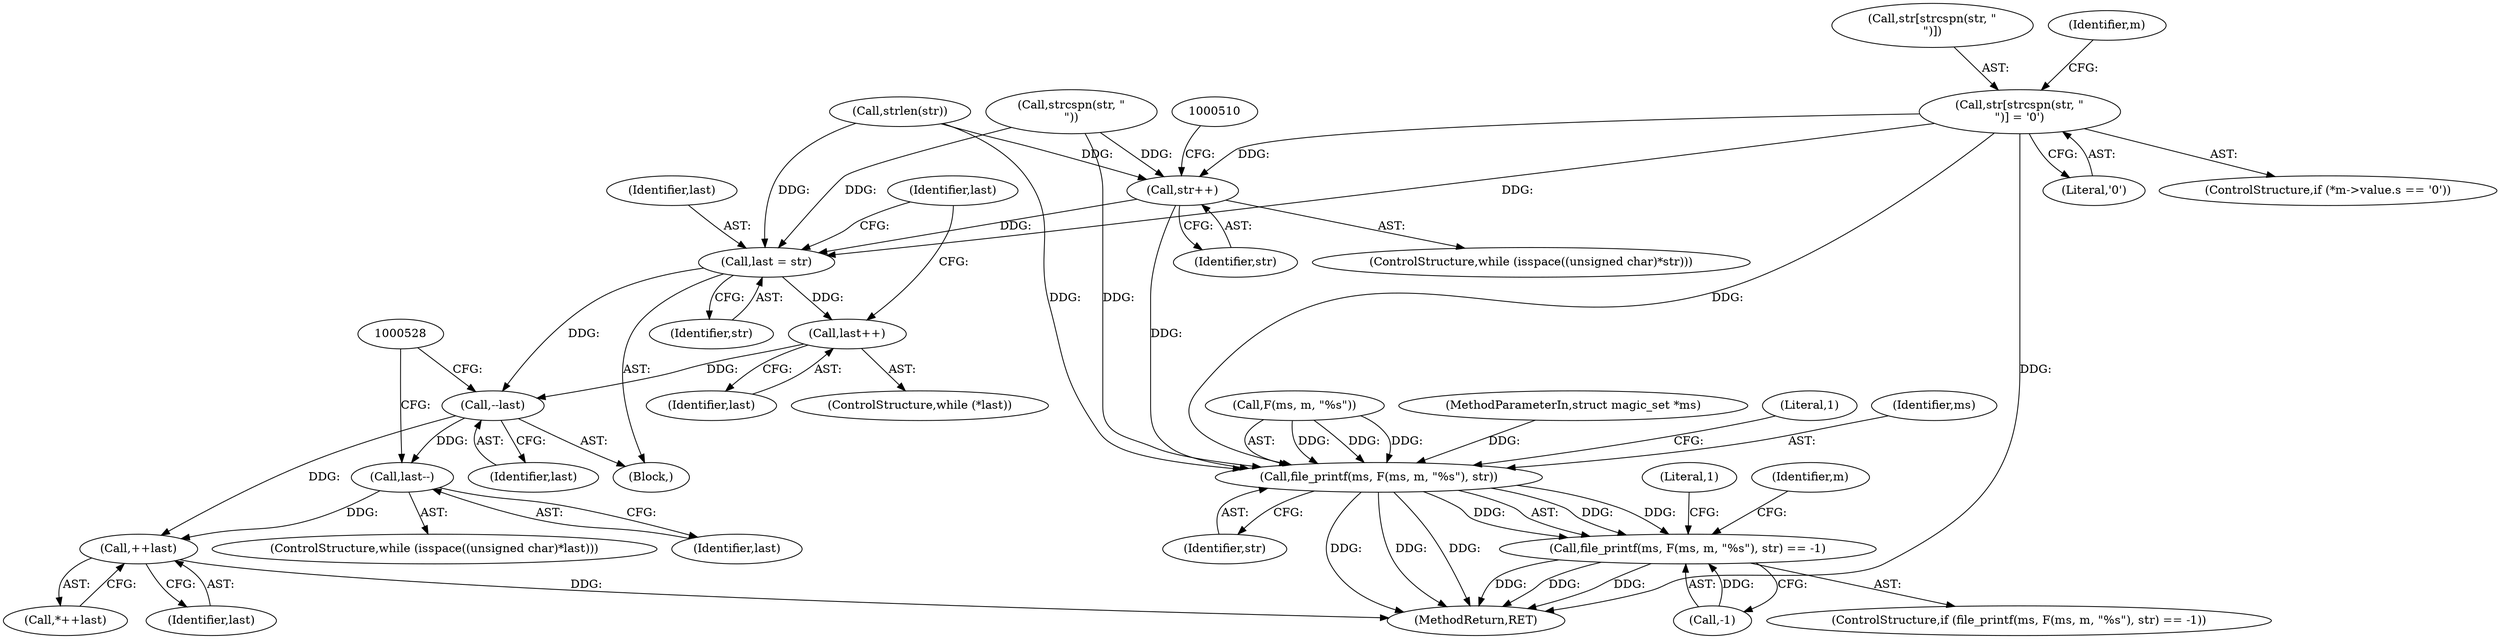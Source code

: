 digraph "0_file_4a284c89d6ef11aca34da65da7d673050a5ea320_5@API" {
"1000492" [label="(Call,str[strcspn(str, \"\n\")] = '\0')"];
"1000513" [label="(Call,str++)"];
"1000515" [label="(Call,last = str)"];
"1000521" [label="(Call,last++)"];
"1000523" [label="(Call,--last)"];
"1000531" [label="(Call,last--)"];
"1000535" [label="(Call,++last)"];
"1000540" [label="(Call,file_printf(ms, F(ms, m, \"%s\"), str))"];
"1000539" [label="(Call,file_printf(ms, F(ms, m, \"%s\"), str) == -1)"];
"1000498" [label="(Literal,'\0')"];
"1000534" [label="(Call,*++last)"];
"1000513" [label="(Call,str++)"];
"1000522" [label="(Identifier,last)"];
"1000523" [label="(Call,--last)"];
"1000518" [label="(ControlStructure,while (*last))"];
"1000492" [label="(Call,str[strcspn(str, \"\n\")] = '\0')"];
"1000551" [label="(Literal,1)"];
"1000524" [label="(Identifier,last)"];
"1000515" [label="(Call,last = str)"];
"1000521" [label="(Call,last++)"];
"1000546" [label="(Identifier,str)"];
"1000542" [label="(Call,F(ms, m, \"%s\"))"];
"1000547" [label="(Call,-1)"];
"1000493" [label="(Call,str[strcspn(str, \"\n\")])"];
"1000540" [label="(Call,file_printf(ms, F(ms, m, \"%s\"), str))"];
"1000514" [label="(Identifier,str)"];
"1001042" [label="(MethodReturn,RET)"];
"1000102" [label="(MethodParameterIn,struct magic_set *ms)"];
"1000525" [label="(ControlStructure,while (isspace((unsigned char)*last)))"];
"1000516" [label="(Identifier,last)"];
"1000532" [label="(Identifier,last)"];
"1000502" [label="(Identifier,m)"];
"1000481" [label="(Call,strlen(str))"];
"1000536" [label="(Identifier,last)"];
"1000507" [label="(ControlStructure,while (isspace((unsigned char)*str)))"];
"1000555" [label="(Identifier,m)"];
"1000505" [label="(Block,)"];
"1000548" [label="(Literal,1)"];
"1000539" [label="(Call,file_printf(ms, F(ms, m, \"%s\"), str) == -1)"];
"1000520" [label="(Identifier,last)"];
"1000538" [label="(ControlStructure,if (file_printf(ms, F(ms, m, \"%s\"), str) == -1))"];
"1000535" [label="(Call,++last)"];
"1000483" [label="(ControlStructure,if (*m->value.s == '\0'))"];
"1000517" [label="(Identifier,str)"];
"1000531" [label="(Call,last--)"];
"1000541" [label="(Identifier,ms)"];
"1000495" [label="(Call,strcspn(str, \"\n\"))"];
"1000492" -> "1000483"  [label="AST: "];
"1000492" -> "1000498"  [label="CFG: "];
"1000493" -> "1000492"  [label="AST: "];
"1000498" -> "1000492"  [label="AST: "];
"1000502" -> "1000492"  [label="CFG: "];
"1000492" -> "1001042"  [label="DDG: "];
"1000492" -> "1000513"  [label="DDG: "];
"1000492" -> "1000515"  [label="DDG: "];
"1000492" -> "1000540"  [label="DDG: "];
"1000513" -> "1000507"  [label="AST: "];
"1000513" -> "1000514"  [label="CFG: "];
"1000514" -> "1000513"  [label="AST: "];
"1000510" -> "1000513"  [label="CFG: "];
"1000495" -> "1000513"  [label="DDG: "];
"1000481" -> "1000513"  [label="DDG: "];
"1000513" -> "1000515"  [label="DDG: "];
"1000513" -> "1000540"  [label="DDG: "];
"1000515" -> "1000505"  [label="AST: "];
"1000515" -> "1000517"  [label="CFG: "];
"1000516" -> "1000515"  [label="AST: "];
"1000517" -> "1000515"  [label="AST: "];
"1000520" -> "1000515"  [label="CFG: "];
"1000495" -> "1000515"  [label="DDG: "];
"1000481" -> "1000515"  [label="DDG: "];
"1000515" -> "1000521"  [label="DDG: "];
"1000515" -> "1000523"  [label="DDG: "];
"1000521" -> "1000518"  [label="AST: "];
"1000521" -> "1000522"  [label="CFG: "];
"1000522" -> "1000521"  [label="AST: "];
"1000520" -> "1000521"  [label="CFG: "];
"1000521" -> "1000523"  [label="DDG: "];
"1000523" -> "1000505"  [label="AST: "];
"1000523" -> "1000524"  [label="CFG: "];
"1000524" -> "1000523"  [label="AST: "];
"1000528" -> "1000523"  [label="CFG: "];
"1000523" -> "1000531"  [label="DDG: "];
"1000523" -> "1000535"  [label="DDG: "];
"1000531" -> "1000525"  [label="AST: "];
"1000531" -> "1000532"  [label="CFG: "];
"1000532" -> "1000531"  [label="AST: "];
"1000528" -> "1000531"  [label="CFG: "];
"1000531" -> "1000535"  [label="DDG: "];
"1000535" -> "1000534"  [label="AST: "];
"1000535" -> "1000536"  [label="CFG: "];
"1000536" -> "1000535"  [label="AST: "];
"1000534" -> "1000535"  [label="CFG: "];
"1000535" -> "1001042"  [label="DDG: "];
"1000540" -> "1000539"  [label="AST: "];
"1000540" -> "1000546"  [label="CFG: "];
"1000541" -> "1000540"  [label="AST: "];
"1000542" -> "1000540"  [label="AST: "];
"1000546" -> "1000540"  [label="AST: "];
"1000548" -> "1000540"  [label="CFG: "];
"1000540" -> "1001042"  [label="DDG: "];
"1000540" -> "1001042"  [label="DDG: "];
"1000540" -> "1001042"  [label="DDG: "];
"1000540" -> "1000539"  [label="DDG: "];
"1000540" -> "1000539"  [label="DDG: "];
"1000540" -> "1000539"  [label="DDG: "];
"1000542" -> "1000540"  [label="DDG: "];
"1000542" -> "1000540"  [label="DDG: "];
"1000542" -> "1000540"  [label="DDG: "];
"1000102" -> "1000540"  [label="DDG: "];
"1000495" -> "1000540"  [label="DDG: "];
"1000481" -> "1000540"  [label="DDG: "];
"1000539" -> "1000538"  [label="AST: "];
"1000539" -> "1000547"  [label="CFG: "];
"1000547" -> "1000539"  [label="AST: "];
"1000551" -> "1000539"  [label="CFG: "];
"1000555" -> "1000539"  [label="CFG: "];
"1000539" -> "1001042"  [label="DDG: "];
"1000539" -> "1001042"  [label="DDG: "];
"1000539" -> "1001042"  [label="DDG: "];
"1000547" -> "1000539"  [label="DDG: "];
}
